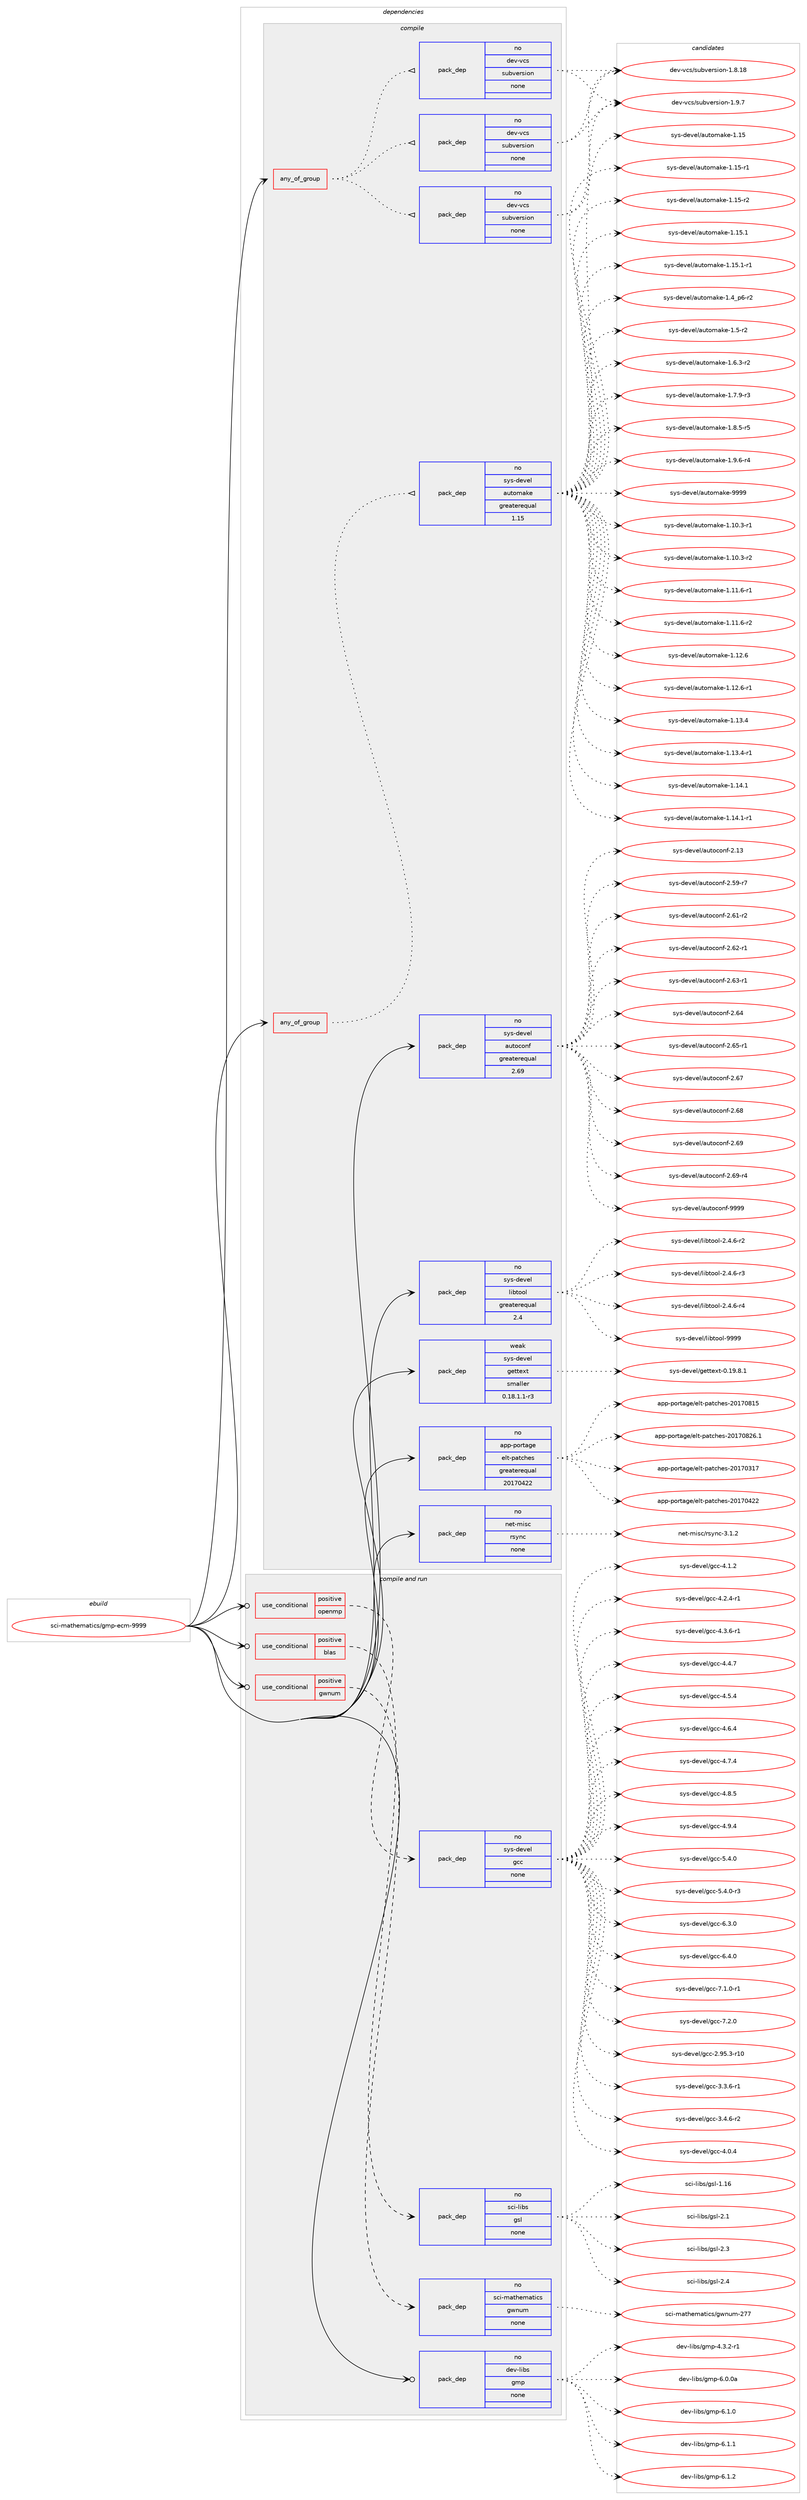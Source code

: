 digraph prolog {

# *************
# Graph options
# *************

newrank=true;
concentrate=true;
compound=true;
graph [rankdir=LR,fontname=Helvetica,fontsize=10,ranksep=1.5];#, ranksep=2.5, nodesep=0.2];
edge  [arrowhead=vee];
node  [fontname=Helvetica,fontsize=10];

# **********
# The ebuild
# **********

subgraph cluster_leftcol {
color=gray;
rank=same;
label=<<i>ebuild</i>>;
id [label="sci-mathematics/gmp-ecm-9999", color=red, width=4, href="../sci-mathematics/gmp-ecm-9999.svg"];
}

# ****************
# The dependencies
# ****************

subgraph cluster_midcol {
color=gray;
label=<<i>dependencies</i>>;
subgraph cluster_compile {
fillcolor="#eeeeee";
style=filled;
label=<<i>compile</i>>;
subgraph any7724 {
dependency455299 [label=<<TABLE BORDER="0" CELLBORDER="1" CELLSPACING="0" CELLPADDING="4"><TR><TD CELLPADDING="10">any_of_group</TD></TR></TABLE>>, shape=none, color=red];subgraph pack335926 {
dependency455300 [label=<<TABLE BORDER="0" CELLBORDER="1" CELLSPACING="0" CELLPADDING="4" WIDTH="220"><TR><TD ROWSPAN="6" CELLPADDING="30">pack_dep</TD></TR><TR><TD WIDTH="110">no</TD></TR><TR><TD>dev-vcs</TD></TR><TR><TD>subversion</TD></TR><TR><TD>none</TD></TR><TR><TD></TD></TR></TABLE>>, shape=none, color=blue];
}
dependency455299:e -> dependency455300:w [weight=20,style="dotted",arrowhead="oinv"];
subgraph pack335927 {
dependency455301 [label=<<TABLE BORDER="0" CELLBORDER="1" CELLSPACING="0" CELLPADDING="4" WIDTH="220"><TR><TD ROWSPAN="6" CELLPADDING="30">pack_dep</TD></TR><TR><TD WIDTH="110">no</TD></TR><TR><TD>dev-vcs</TD></TR><TR><TD>subversion</TD></TR><TR><TD>none</TD></TR><TR><TD></TD></TR></TABLE>>, shape=none, color=blue];
}
dependency455299:e -> dependency455301:w [weight=20,style="dotted",arrowhead="oinv"];
subgraph pack335928 {
dependency455302 [label=<<TABLE BORDER="0" CELLBORDER="1" CELLSPACING="0" CELLPADDING="4" WIDTH="220"><TR><TD ROWSPAN="6" CELLPADDING="30">pack_dep</TD></TR><TR><TD WIDTH="110">no</TD></TR><TR><TD>dev-vcs</TD></TR><TR><TD>subversion</TD></TR><TR><TD>none</TD></TR><TR><TD></TD></TR></TABLE>>, shape=none, color=blue];
}
dependency455299:e -> dependency455302:w [weight=20,style="dotted",arrowhead="oinv"];
}
id:e -> dependency455299:w [weight=20,style="solid",arrowhead="vee"];
subgraph any7725 {
dependency455303 [label=<<TABLE BORDER="0" CELLBORDER="1" CELLSPACING="0" CELLPADDING="4"><TR><TD CELLPADDING="10">any_of_group</TD></TR></TABLE>>, shape=none, color=red];subgraph pack335929 {
dependency455304 [label=<<TABLE BORDER="0" CELLBORDER="1" CELLSPACING="0" CELLPADDING="4" WIDTH="220"><TR><TD ROWSPAN="6" CELLPADDING="30">pack_dep</TD></TR><TR><TD WIDTH="110">no</TD></TR><TR><TD>sys-devel</TD></TR><TR><TD>automake</TD></TR><TR><TD>greaterequal</TD></TR><TR><TD>1.15</TD></TR></TABLE>>, shape=none, color=blue];
}
dependency455303:e -> dependency455304:w [weight=20,style="dotted",arrowhead="oinv"];
}
id:e -> dependency455303:w [weight=20,style="solid",arrowhead="vee"];
subgraph pack335930 {
dependency455305 [label=<<TABLE BORDER="0" CELLBORDER="1" CELLSPACING="0" CELLPADDING="4" WIDTH="220"><TR><TD ROWSPAN="6" CELLPADDING="30">pack_dep</TD></TR><TR><TD WIDTH="110">no</TD></TR><TR><TD>app-portage</TD></TR><TR><TD>elt-patches</TD></TR><TR><TD>greaterequal</TD></TR><TR><TD>20170422</TD></TR></TABLE>>, shape=none, color=blue];
}
id:e -> dependency455305:w [weight=20,style="solid",arrowhead="vee"];
subgraph pack335931 {
dependency455306 [label=<<TABLE BORDER="0" CELLBORDER="1" CELLSPACING="0" CELLPADDING="4" WIDTH="220"><TR><TD ROWSPAN="6" CELLPADDING="30">pack_dep</TD></TR><TR><TD WIDTH="110">no</TD></TR><TR><TD>net-misc</TD></TR><TR><TD>rsync</TD></TR><TR><TD>none</TD></TR><TR><TD></TD></TR></TABLE>>, shape=none, color=blue];
}
id:e -> dependency455306:w [weight=20,style="solid",arrowhead="vee"];
subgraph pack335932 {
dependency455307 [label=<<TABLE BORDER="0" CELLBORDER="1" CELLSPACING="0" CELLPADDING="4" WIDTH="220"><TR><TD ROWSPAN="6" CELLPADDING="30">pack_dep</TD></TR><TR><TD WIDTH="110">no</TD></TR><TR><TD>sys-devel</TD></TR><TR><TD>autoconf</TD></TR><TR><TD>greaterequal</TD></TR><TR><TD>2.69</TD></TR></TABLE>>, shape=none, color=blue];
}
id:e -> dependency455307:w [weight=20,style="solid",arrowhead="vee"];
subgraph pack335933 {
dependency455308 [label=<<TABLE BORDER="0" CELLBORDER="1" CELLSPACING="0" CELLPADDING="4" WIDTH="220"><TR><TD ROWSPAN="6" CELLPADDING="30">pack_dep</TD></TR><TR><TD WIDTH="110">no</TD></TR><TR><TD>sys-devel</TD></TR><TR><TD>libtool</TD></TR><TR><TD>greaterequal</TD></TR><TR><TD>2.4</TD></TR></TABLE>>, shape=none, color=blue];
}
id:e -> dependency455308:w [weight=20,style="solid",arrowhead="vee"];
subgraph pack335934 {
dependency455309 [label=<<TABLE BORDER="0" CELLBORDER="1" CELLSPACING="0" CELLPADDING="4" WIDTH="220"><TR><TD ROWSPAN="6" CELLPADDING="30">pack_dep</TD></TR><TR><TD WIDTH="110">weak</TD></TR><TR><TD>sys-devel</TD></TR><TR><TD>gettext</TD></TR><TR><TD>smaller</TD></TR><TR><TD>0.18.1.1-r3</TD></TR></TABLE>>, shape=none, color=blue];
}
id:e -> dependency455309:w [weight=20,style="solid",arrowhead="vee"];
}
subgraph cluster_compileandrun {
fillcolor="#eeeeee";
style=filled;
label=<<i>compile and run</i>>;
subgraph cond111400 {
dependency455310 [label=<<TABLE BORDER="0" CELLBORDER="1" CELLSPACING="0" CELLPADDING="4"><TR><TD ROWSPAN="3" CELLPADDING="10">use_conditional</TD></TR><TR><TD>positive</TD></TR><TR><TD>blas</TD></TR></TABLE>>, shape=none, color=red];
subgraph pack335935 {
dependency455311 [label=<<TABLE BORDER="0" CELLBORDER="1" CELLSPACING="0" CELLPADDING="4" WIDTH="220"><TR><TD ROWSPAN="6" CELLPADDING="30">pack_dep</TD></TR><TR><TD WIDTH="110">no</TD></TR><TR><TD>sci-libs</TD></TR><TR><TD>gsl</TD></TR><TR><TD>none</TD></TR><TR><TD></TD></TR></TABLE>>, shape=none, color=blue];
}
dependency455310:e -> dependency455311:w [weight=20,style="dashed",arrowhead="vee"];
}
id:e -> dependency455310:w [weight=20,style="solid",arrowhead="odotvee"];
subgraph cond111401 {
dependency455312 [label=<<TABLE BORDER="0" CELLBORDER="1" CELLSPACING="0" CELLPADDING="4"><TR><TD ROWSPAN="3" CELLPADDING="10">use_conditional</TD></TR><TR><TD>positive</TD></TR><TR><TD>gwnum</TD></TR></TABLE>>, shape=none, color=red];
subgraph pack335936 {
dependency455313 [label=<<TABLE BORDER="0" CELLBORDER="1" CELLSPACING="0" CELLPADDING="4" WIDTH="220"><TR><TD ROWSPAN="6" CELLPADDING="30">pack_dep</TD></TR><TR><TD WIDTH="110">no</TD></TR><TR><TD>sci-mathematics</TD></TR><TR><TD>gwnum</TD></TR><TR><TD>none</TD></TR><TR><TD></TD></TR></TABLE>>, shape=none, color=blue];
}
dependency455312:e -> dependency455313:w [weight=20,style="dashed",arrowhead="vee"];
}
id:e -> dependency455312:w [weight=20,style="solid",arrowhead="odotvee"];
subgraph cond111402 {
dependency455314 [label=<<TABLE BORDER="0" CELLBORDER="1" CELLSPACING="0" CELLPADDING="4"><TR><TD ROWSPAN="3" CELLPADDING="10">use_conditional</TD></TR><TR><TD>positive</TD></TR><TR><TD>openmp</TD></TR></TABLE>>, shape=none, color=red];
subgraph pack335937 {
dependency455315 [label=<<TABLE BORDER="0" CELLBORDER="1" CELLSPACING="0" CELLPADDING="4" WIDTH="220"><TR><TD ROWSPAN="6" CELLPADDING="30">pack_dep</TD></TR><TR><TD WIDTH="110">no</TD></TR><TR><TD>sys-devel</TD></TR><TR><TD>gcc</TD></TR><TR><TD>none</TD></TR><TR><TD></TD></TR></TABLE>>, shape=none, color=blue];
}
dependency455314:e -> dependency455315:w [weight=20,style="dashed",arrowhead="vee"];
}
id:e -> dependency455314:w [weight=20,style="solid",arrowhead="odotvee"];
subgraph pack335938 {
dependency455316 [label=<<TABLE BORDER="0" CELLBORDER="1" CELLSPACING="0" CELLPADDING="4" WIDTH="220"><TR><TD ROWSPAN="6" CELLPADDING="30">pack_dep</TD></TR><TR><TD WIDTH="110">no</TD></TR><TR><TD>dev-libs</TD></TR><TR><TD>gmp</TD></TR><TR><TD>none</TD></TR><TR><TD></TD></TR></TABLE>>, shape=none, color=blue];
}
id:e -> dependency455316:w [weight=20,style="solid",arrowhead="odotvee"];
}
subgraph cluster_run {
fillcolor="#eeeeee";
style=filled;
label=<<i>run</i>>;
}
}

# **************
# The candidates
# **************

subgraph cluster_choices {
rank=same;
color=gray;
label=<<i>candidates</i>>;

subgraph choice335926 {
color=black;
nodesep=1;
choice1001011184511899115471151179811810111411510511111045494656464956 [label="dev-vcs/subversion-1.8.18", color=red, width=4,href="../dev-vcs/subversion-1.8.18.svg"];
choice10010111845118991154711511798118101114115105111110454946574655 [label="dev-vcs/subversion-1.9.7", color=red, width=4,href="../dev-vcs/subversion-1.9.7.svg"];
dependency455300:e -> choice1001011184511899115471151179811810111411510511111045494656464956:w [style=dotted,weight="100"];
dependency455300:e -> choice10010111845118991154711511798118101114115105111110454946574655:w [style=dotted,weight="100"];
}
subgraph choice335927 {
color=black;
nodesep=1;
choice1001011184511899115471151179811810111411510511111045494656464956 [label="dev-vcs/subversion-1.8.18", color=red, width=4,href="../dev-vcs/subversion-1.8.18.svg"];
choice10010111845118991154711511798118101114115105111110454946574655 [label="dev-vcs/subversion-1.9.7", color=red, width=4,href="../dev-vcs/subversion-1.9.7.svg"];
dependency455301:e -> choice1001011184511899115471151179811810111411510511111045494656464956:w [style=dotted,weight="100"];
dependency455301:e -> choice10010111845118991154711511798118101114115105111110454946574655:w [style=dotted,weight="100"];
}
subgraph choice335928 {
color=black;
nodesep=1;
choice1001011184511899115471151179811810111411510511111045494656464956 [label="dev-vcs/subversion-1.8.18", color=red, width=4,href="../dev-vcs/subversion-1.8.18.svg"];
choice10010111845118991154711511798118101114115105111110454946574655 [label="dev-vcs/subversion-1.9.7", color=red, width=4,href="../dev-vcs/subversion-1.9.7.svg"];
dependency455302:e -> choice1001011184511899115471151179811810111411510511111045494656464956:w [style=dotted,weight="100"];
dependency455302:e -> choice10010111845118991154711511798118101114115105111110454946574655:w [style=dotted,weight="100"];
}
subgraph choice335929 {
color=black;
nodesep=1;
choice11512111545100101118101108479711711611110997107101454946494846514511449 [label="sys-devel/automake-1.10.3-r1", color=red, width=4,href="../sys-devel/automake-1.10.3-r1.svg"];
choice11512111545100101118101108479711711611110997107101454946494846514511450 [label="sys-devel/automake-1.10.3-r2", color=red, width=4,href="../sys-devel/automake-1.10.3-r2.svg"];
choice11512111545100101118101108479711711611110997107101454946494946544511449 [label="sys-devel/automake-1.11.6-r1", color=red, width=4,href="../sys-devel/automake-1.11.6-r1.svg"];
choice11512111545100101118101108479711711611110997107101454946494946544511450 [label="sys-devel/automake-1.11.6-r2", color=red, width=4,href="../sys-devel/automake-1.11.6-r2.svg"];
choice1151211154510010111810110847971171161111099710710145494649504654 [label="sys-devel/automake-1.12.6", color=red, width=4,href="../sys-devel/automake-1.12.6.svg"];
choice11512111545100101118101108479711711611110997107101454946495046544511449 [label="sys-devel/automake-1.12.6-r1", color=red, width=4,href="../sys-devel/automake-1.12.6-r1.svg"];
choice1151211154510010111810110847971171161111099710710145494649514652 [label="sys-devel/automake-1.13.4", color=red, width=4,href="../sys-devel/automake-1.13.4.svg"];
choice11512111545100101118101108479711711611110997107101454946495146524511449 [label="sys-devel/automake-1.13.4-r1", color=red, width=4,href="../sys-devel/automake-1.13.4-r1.svg"];
choice1151211154510010111810110847971171161111099710710145494649524649 [label="sys-devel/automake-1.14.1", color=red, width=4,href="../sys-devel/automake-1.14.1.svg"];
choice11512111545100101118101108479711711611110997107101454946495246494511449 [label="sys-devel/automake-1.14.1-r1", color=red, width=4,href="../sys-devel/automake-1.14.1-r1.svg"];
choice115121115451001011181011084797117116111109971071014549464953 [label="sys-devel/automake-1.15", color=red, width=4,href="../sys-devel/automake-1.15.svg"];
choice1151211154510010111810110847971171161111099710710145494649534511449 [label="sys-devel/automake-1.15-r1", color=red, width=4,href="../sys-devel/automake-1.15-r1.svg"];
choice1151211154510010111810110847971171161111099710710145494649534511450 [label="sys-devel/automake-1.15-r2", color=red, width=4,href="../sys-devel/automake-1.15-r2.svg"];
choice1151211154510010111810110847971171161111099710710145494649534649 [label="sys-devel/automake-1.15.1", color=red, width=4,href="../sys-devel/automake-1.15.1.svg"];
choice11512111545100101118101108479711711611110997107101454946495346494511449 [label="sys-devel/automake-1.15.1-r1", color=red, width=4,href="../sys-devel/automake-1.15.1-r1.svg"];
choice115121115451001011181011084797117116111109971071014549465295112544511450 [label="sys-devel/automake-1.4_p6-r2", color=red, width=4,href="../sys-devel/automake-1.4_p6-r2.svg"];
choice11512111545100101118101108479711711611110997107101454946534511450 [label="sys-devel/automake-1.5-r2", color=red, width=4,href="../sys-devel/automake-1.5-r2.svg"];
choice115121115451001011181011084797117116111109971071014549465446514511450 [label="sys-devel/automake-1.6.3-r2", color=red, width=4,href="../sys-devel/automake-1.6.3-r2.svg"];
choice115121115451001011181011084797117116111109971071014549465546574511451 [label="sys-devel/automake-1.7.9-r3", color=red, width=4,href="../sys-devel/automake-1.7.9-r3.svg"];
choice115121115451001011181011084797117116111109971071014549465646534511453 [label="sys-devel/automake-1.8.5-r5", color=red, width=4,href="../sys-devel/automake-1.8.5-r5.svg"];
choice115121115451001011181011084797117116111109971071014549465746544511452 [label="sys-devel/automake-1.9.6-r4", color=red, width=4,href="../sys-devel/automake-1.9.6-r4.svg"];
choice115121115451001011181011084797117116111109971071014557575757 [label="sys-devel/automake-9999", color=red, width=4,href="../sys-devel/automake-9999.svg"];
dependency455304:e -> choice11512111545100101118101108479711711611110997107101454946494846514511449:w [style=dotted,weight="100"];
dependency455304:e -> choice11512111545100101118101108479711711611110997107101454946494846514511450:w [style=dotted,weight="100"];
dependency455304:e -> choice11512111545100101118101108479711711611110997107101454946494946544511449:w [style=dotted,weight="100"];
dependency455304:e -> choice11512111545100101118101108479711711611110997107101454946494946544511450:w [style=dotted,weight="100"];
dependency455304:e -> choice1151211154510010111810110847971171161111099710710145494649504654:w [style=dotted,weight="100"];
dependency455304:e -> choice11512111545100101118101108479711711611110997107101454946495046544511449:w [style=dotted,weight="100"];
dependency455304:e -> choice1151211154510010111810110847971171161111099710710145494649514652:w [style=dotted,weight="100"];
dependency455304:e -> choice11512111545100101118101108479711711611110997107101454946495146524511449:w [style=dotted,weight="100"];
dependency455304:e -> choice1151211154510010111810110847971171161111099710710145494649524649:w [style=dotted,weight="100"];
dependency455304:e -> choice11512111545100101118101108479711711611110997107101454946495246494511449:w [style=dotted,weight="100"];
dependency455304:e -> choice115121115451001011181011084797117116111109971071014549464953:w [style=dotted,weight="100"];
dependency455304:e -> choice1151211154510010111810110847971171161111099710710145494649534511449:w [style=dotted,weight="100"];
dependency455304:e -> choice1151211154510010111810110847971171161111099710710145494649534511450:w [style=dotted,weight="100"];
dependency455304:e -> choice1151211154510010111810110847971171161111099710710145494649534649:w [style=dotted,weight="100"];
dependency455304:e -> choice11512111545100101118101108479711711611110997107101454946495346494511449:w [style=dotted,weight="100"];
dependency455304:e -> choice115121115451001011181011084797117116111109971071014549465295112544511450:w [style=dotted,weight="100"];
dependency455304:e -> choice11512111545100101118101108479711711611110997107101454946534511450:w [style=dotted,weight="100"];
dependency455304:e -> choice115121115451001011181011084797117116111109971071014549465446514511450:w [style=dotted,weight="100"];
dependency455304:e -> choice115121115451001011181011084797117116111109971071014549465546574511451:w [style=dotted,weight="100"];
dependency455304:e -> choice115121115451001011181011084797117116111109971071014549465646534511453:w [style=dotted,weight="100"];
dependency455304:e -> choice115121115451001011181011084797117116111109971071014549465746544511452:w [style=dotted,weight="100"];
dependency455304:e -> choice115121115451001011181011084797117116111109971071014557575757:w [style=dotted,weight="100"];
}
subgraph choice335930 {
color=black;
nodesep=1;
choice97112112451121111141169710310147101108116451129711699104101115455048495548514955 [label="app-portage/elt-patches-20170317", color=red, width=4,href="../app-portage/elt-patches-20170317.svg"];
choice97112112451121111141169710310147101108116451129711699104101115455048495548525050 [label="app-portage/elt-patches-20170422", color=red, width=4,href="../app-portage/elt-patches-20170422.svg"];
choice97112112451121111141169710310147101108116451129711699104101115455048495548564953 [label="app-portage/elt-patches-20170815", color=red, width=4,href="../app-portage/elt-patches-20170815.svg"];
choice971121124511211111411697103101471011081164511297116991041011154550484955485650544649 [label="app-portage/elt-patches-20170826.1", color=red, width=4,href="../app-portage/elt-patches-20170826.1.svg"];
dependency455305:e -> choice97112112451121111141169710310147101108116451129711699104101115455048495548514955:w [style=dotted,weight="100"];
dependency455305:e -> choice97112112451121111141169710310147101108116451129711699104101115455048495548525050:w [style=dotted,weight="100"];
dependency455305:e -> choice97112112451121111141169710310147101108116451129711699104101115455048495548564953:w [style=dotted,weight="100"];
dependency455305:e -> choice971121124511211111411697103101471011081164511297116991041011154550484955485650544649:w [style=dotted,weight="100"];
}
subgraph choice335931 {
color=black;
nodesep=1;
choice11010111645109105115994711411512111099455146494650 [label="net-misc/rsync-3.1.2", color=red, width=4,href="../net-misc/rsync-3.1.2.svg"];
dependency455306:e -> choice11010111645109105115994711411512111099455146494650:w [style=dotted,weight="100"];
}
subgraph choice335932 {
color=black;
nodesep=1;
choice115121115451001011181011084797117116111991111101024550464951 [label="sys-devel/autoconf-2.13", color=red, width=4,href="../sys-devel/autoconf-2.13.svg"];
choice1151211154510010111810110847971171161119911111010245504653574511455 [label="sys-devel/autoconf-2.59-r7", color=red, width=4,href="../sys-devel/autoconf-2.59-r7.svg"];
choice1151211154510010111810110847971171161119911111010245504654494511450 [label="sys-devel/autoconf-2.61-r2", color=red, width=4,href="../sys-devel/autoconf-2.61-r2.svg"];
choice1151211154510010111810110847971171161119911111010245504654504511449 [label="sys-devel/autoconf-2.62-r1", color=red, width=4,href="../sys-devel/autoconf-2.62-r1.svg"];
choice1151211154510010111810110847971171161119911111010245504654514511449 [label="sys-devel/autoconf-2.63-r1", color=red, width=4,href="../sys-devel/autoconf-2.63-r1.svg"];
choice115121115451001011181011084797117116111991111101024550465452 [label="sys-devel/autoconf-2.64", color=red, width=4,href="../sys-devel/autoconf-2.64.svg"];
choice1151211154510010111810110847971171161119911111010245504654534511449 [label="sys-devel/autoconf-2.65-r1", color=red, width=4,href="../sys-devel/autoconf-2.65-r1.svg"];
choice115121115451001011181011084797117116111991111101024550465455 [label="sys-devel/autoconf-2.67", color=red, width=4,href="../sys-devel/autoconf-2.67.svg"];
choice115121115451001011181011084797117116111991111101024550465456 [label="sys-devel/autoconf-2.68", color=red, width=4,href="../sys-devel/autoconf-2.68.svg"];
choice115121115451001011181011084797117116111991111101024550465457 [label="sys-devel/autoconf-2.69", color=red, width=4,href="../sys-devel/autoconf-2.69.svg"];
choice1151211154510010111810110847971171161119911111010245504654574511452 [label="sys-devel/autoconf-2.69-r4", color=red, width=4,href="../sys-devel/autoconf-2.69-r4.svg"];
choice115121115451001011181011084797117116111991111101024557575757 [label="sys-devel/autoconf-9999", color=red, width=4,href="../sys-devel/autoconf-9999.svg"];
dependency455307:e -> choice115121115451001011181011084797117116111991111101024550464951:w [style=dotted,weight="100"];
dependency455307:e -> choice1151211154510010111810110847971171161119911111010245504653574511455:w [style=dotted,weight="100"];
dependency455307:e -> choice1151211154510010111810110847971171161119911111010245504654494511450:w [style=dotted,weight="100"];
dependency455307:e -> choice1151211154510010111810110847971171161119911111010245504654504511449:w [style=dotted,weight="100"];
dependency455307:e -> choice1151211154510010111810110847971171161119911111010245504654514511449:w [style=dotted,weight="100"];
dependency455307:e -> choice115121115451001011181011084797117116111991111101024550465452:w [style=dotted,weight="100"];
dependency455307:e -> choice1151211154510010111810110847971171161119911111010245504654534511449:w [style=dotted,weight="100"];
dependency455307:e -> choice115121115451001011181011084797117116111991111101024550465455:w [style=dotted,weight="100"];
dependency455307:e -> choice115121115451001011181011084797117116111991111101024550465456:w [style=dotted,weight="100"];
dependency455307:e -> choice115121115451001011181011084797117116111991111101024550465457:w [style=dotted,weight="100"];
dependency455307:e -> choice1151211154510010111810110847971171161119911111010245504654574511452:w [style=dotted,weight="100"];
dependency455307:e -> choice115121115451001011181011084797117116111991111101024557575757:w [style=dotted,weight="100"];
}
subgraph choice335933 {
color=black;
nodesep=1;
choice1151211154510010111810110847108105981161111111084550465246544511450 [label="sys-devel/libtool-2.4.6-r2", color=red, width=4,href="../sys-devel/libtool-2.4.6-r2.svg"];
choice1151211154510010111810110847108105981161111111084550465246544511451 [label="sys-devel/libtool-2.4.6-r3", color=red, width=4,href="../sys-devel/libtool-2.4.6-r3.svg"];
choice1151211154510010111810110847108105981161111111084550465246544511452 [label="sys-devel/libtool-2.4.6-r4", color=red, width=4,href="../sys-devel/libtool-2.4.6-r4.svg"];
choice1151211154510010111810110847108105981161111111084557575757 [label="sys-devel/libtool-9999", color=red, width=4,href="../sys-devel/libtool-9999.svg"];
dependency455308:e -> choice1151211154510010111810110847108105981161111111084550465246544511450:w [style=dotted,weight="100"];
dependency455308:e -> choice1151211154510010111810110847108105981161111111084550465246544511451:w [style=dotted,weight="100"];
dependency455308:e -> choice1151211154510010111810110847108105981161111111084550465246544511452:w [style=dotted,weight="100"];
dependency455308:e -> choice1151211154510010111810110847108105981161111111084557575757:w [style=dotted,weight="100"];
}
subgraph choice335934 {
color=black;
nodesep=1;
choice1151211154510010111810110847103101116116101120116454846495746564649 [label="sys-devel/gettext-0.19.8.1", color=red, width=4,href="../sys-devel/gettext-0.19.8.1.svg"];
dependency455309:e -> choice1151211154510010111810110847103101116116101120116454846495746564649:w [style=dotted,weight="100"];
}
subgraph choice335935 {
color=black;
nodesep=1;
choice115991054510810598115471031151084549464954 [label="sci-libs/gsl-1.16", color=red, width=4,href="../sci-libs/gsl-1.16.svg"];
choice1159910545108105981154710311510845504649 [label="sci-libs/gsl-2.1", color=red, width=4,href="../sci-libs/gsl-2.1.svg"];
choice1159910545108105981154710311510845504651 [label="sci-libs/gsl-2.3", color=red, width=4,href="../sci-libs/gsl-2.3.svg"];
choice1159910545108105981154710311510845504652 [label="sci-libs/gsl-2.4", color=red, width=4,href="../sci-libs/gsl-2.4.svg"];
dependency455311:e -> choice115991054510810598115471031151084549464954:w [style=dotted,weight="100"];
dependency455311:e -> choice1159910545108105981154710311510845504649:w [style=dotted,weight="100"];
dependency455311:e -> choice1159910545108105981154710311510845504651:w [style=dotted,weight="100"];
dependency455311:e -> choice1159910545108105981154710311510845504652:w [style=dotted,weight="100"];
}
subgraph choice335936 {
color=black;
nodesep=1;
choice11599105451099711610410110997116105991154710311911011710945505555 [label="sci-mathematics/gwnum-277", color=red, width=4,href="../sci-mathematics/gwnum-277.svg"];
dependency455313:e -> choice11599105451099711610410110997116105991154710311911011710945505555:w [style=dotted,weight="100"];
}
subgraph choice335937 {
color=black;
nodesep=1;
choice1151211154510010111810110847103999945504657534651451144948 [label="sys-devel/gcc-2.95.3-r10", color=red, width=4,href="../sys-devel/gcc-2.95.3-r10.svg"];
choice115121115451001011181011084710399994551465146544511449 [label="sys-devel/gcc-3.3.6-r1", color=red, width=4,href="../sys-devel/gcc-3.3.6-r1.svg"];
choice115121115451001011181011084710399994551465246544511450 [label="sys-devel/gcc-3.4.6-r2", color=red, width=4,href="../sys-devel/gcc-3.4.6-r2.svg"];
choice11512111545100101118101108471039999455246484652 [label="sys-devel/gcc-4.0.4", color=red, width=4,href="../sys-devel/gcc-4.0.4.svg"];
choice11512111545100101118101108471039999455246494650 [label="sys-devel/gcc-4.1.2", color=red, width=4,href="../sys-devel/gcc-4.1.2.svg"];
choice115121115451001011181011084710399994552465046524511449 [label="sys-devel/gcc-4.2.4-r1", color=red, width=4,href="../sys-devel/gcc-4.2.4-r1.svg"];
choice115121115451001011181011084710399994552465146544511449 [label="sys-devel/gcc-4.3.6-r1", color=red, width=4,href="../sys-devel/gcc-4.3.6-r1.svg"];
choice11512111545100101118101108471039999455246524655 [label="sys-devel/gcc-4.4.7", color=red, width=4,href="../sys-devel/gcc-4.4.7.svg"];
choice11512111545100101118101108471039999455246534652 [label="sys-devel/gcc-4.5.4", color=red, width=4,href="../sys-devel/gcc-4.5.4.svg"];
choice11512111545100101118101108471039999455246544652 [label="sys-devel/gcc-4.6.4", color=red, width=4,href="../sys-devel/gcc-4.6.4.svg"];
choice11512111545100101118101108471039999455246554652 [label="sys-devel/gcc-4.7.4", color=red, width=4,href="../sys-devel/gcc-4.7.4.svg"];
choice11512111545100101118101108471039999455246564653 [label="sys-devel/gcc-4.8.5", color=red, width=4,href="../sys-devel/gcc-4.8.5.svg"];
choice11512111545100101118101108471039999455246574652 [label="sys-devel/gcc-4.9.4", color=red, width=4,href="../sys-devel/gcc-4.9.4.svg"];
choice11512111545100101118101108471039999455346524648 [label="sys-devel/gcc-5.4.0", color=red, width=4,href="../sys-devel/gcc-5.4.0.svg"];
choice115121115451001011181011084710399994553465246484511451 [label="sys-devel/gcc-5.4.0-r3", color=red, width=4,href="../sys-devel/gcc-5.4.0-r3.svg"];
choice11512111545100101118101108471039999455446514648 [label="sys-devel/gcc-6.3.0", color=red, width=4,href="../sys-devel/gcc-6.3.0.svg"];
choice11512111545100101118101108471039999455446524648 [label="sys-devel/gcc-6.4.0", color=red, width=4,href="../sys-devel/gcc-6.4.0.svg"];
choice115121115451001011181011084710399994555464946484511449 [label="sys-devel/gcc-7.1.0-r1", color=red, width=4,href="../sys-devel/gcc-7.1.0-r1.svg"];
choice11512111545100101118101108471039999455546504648 [label="sys-devel/gcc-7.2.0", color=red, width=4,href="../sys-devel/gcc-7.2.0.svg"];
dependency455315:e -> choice1151211154510010111810110847103999945504657534651451144948:w [style=dotted,weight="100"];
dependency455315:e -> choice115121115451001011181011084710399994551465146544511449:w [style=dotted,weight="100"];
dependency455315:e -> choice115121115451001011181011084710399994551465246544511450:w [style=dotted,weight="100"];
dependency455315:e -> choice11512111545100101118101108471039999455246484652:w [style=dotted,weight="100"];
dependency455315:e -> choice11512111545100101118101108471039999455246494650:w [style=dotted,weight="100"];
dependency455315:e -> choice115121115451001011181011084710399994552465046524511449:w [style=dotted,weight="100"];
dependency455315:e -> choice115121115451001011181011084710399994552465146544511449:w [style=dotted,weight="100"];
dependency455315:e -> choice11512111545100101118101108471039999455246524655:w [style=dotted,weight="100"];
dependency455315:e -> choice11512111545100101118101108471039999455246534652:w [style=dotted,weight="100"];
dependency455315:e -> choice11512111545100101118101108471039999455246544652:w [style=dotted,weight="100"];
dependency455315:e -> choice11512111545100101118101108471039999455246554652:w [style=dotted,weight="100"];
dependency455315:e -> choice11512111545100101118101108471039999455246564653:w [style=dotted,weight="100"];
dependency455315:e -> choice11512111545100101118101108471039999455246574652:w [style=dotted,weight="100"];
dependency455315:e -> choice11512111545100101118101108471039999455346524648:w [style=dotted,weight="100"];
dependency455315:e -> choice115121115451001011181011084710399994553465246484511451:w [style=dotted,weight="100"];
dependency455315:e -> choice11512111545100101118101108471039999455446514648:w [style=dotted,weight="100"];
dependency455315:e -> choice11512111545100101118101108471039999455446524648:w [style=dotted,weight="100"];
dependency455315:e -> choice115121115451001011181011084710399994555464946484511449:w [style=dotted,weight="100"];
dependency455315:e -> choice11512111545100101118101108471039999455546504648:w [style=dotted,weight="100"];
}
subgraph choice335938 {
color=black;
nodesep=1;
choice1001011184510810598115471031091124552465146504511449 [label="dev-libs/gmp-4.3.2-r1", color=red, width=4,href="../dev-libs/gmp-4.3.2-r1.svg"];
choice10010111845108105981154710310911245544648464897 [label="dev-libs/gmp-6.0.0a", color=red, width=4,href="../dev-libs/gmp-6.0.0a.svg"];
choice100101118451081059811547103109112455446494648 [label="dev-libs/gmp-6.1.0", color=red, width=4,href="../dev-libs/gmp-6.1.0.svg"];
choice100101118451081059811547103109112455446494649 [label="dev-libs/gmp-6.1.1", color=red, width=4,href="../dev-libs/gmp-6.1.1.svg"];
choice100101118451081059811547103109112455446494650 [label="dev-libs/gmp-6.1.2", color=red, width=4,href="../dev-libs/gmp-6.1.2.svg"];
dependency455316:e -> choice1001011184510810598115471031091124552465146504511449:w [style=dotted,weight="100"];
dependency455316:e -> choice10010111845108105981154710310911245544648464897:w [style=dotted,weight="100"];
dependency455316:e -> choice100101118451081059811547103109112455446494648:w [style=dotted,weight="100"];
dependency455316:e -> choice100101118451081059811547103109112455446494649:w [style=dotted,weight="100"];
dependency455316:e -> choice100101118451081059811547103109112455446494650:w [style=dotted,weight="100"];
}
}

}
